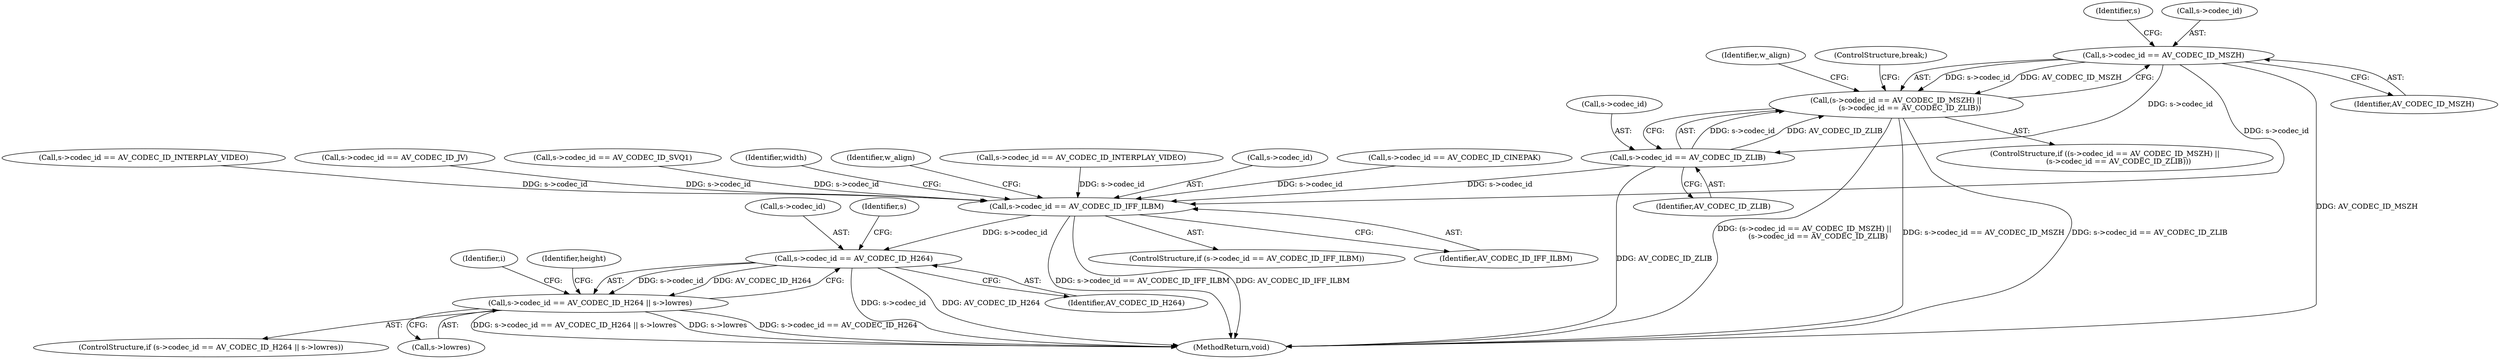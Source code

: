 digraph "0_FFmpeg_2080bc33717955a0e4268e738acf8c1eeddbf8cb@pointer" {
"1000340" [label="(Call,s->codec_id == AV_CODEC_ID_MSZH)"];
"1000339" [label="(Call,(s->codec_id == AV_CODEC_ID_MSZH) ||\n            (s->codec_id == AV_CODEC_ID_ZLIB))"];
"1000345" [label="(Call,s->codec_id == AV_CODEC_ID_ZLIB)"];
"1000376" [label="(Call,s->codec_id == AV_CODEC_ID_IFF_ILBM)"];
"1000403" [label="(Call,s->codec_id == AV_CODEC_ID_H264)"];
"1000402" [label="(Call,s->codec_id == AV_CODEC_ID_H264 || s->lowres)"];
"1000324" [label="(Call,s->codec_id == AV_CODEC_ID_INTERPLAY_VIDEO)"];
"1000437" [label="(MethodReturn,void)"];
"1000401" [label="(ControlStructure,if (s->codec_id == AV_CODEC_ID_H264 || s->lowres))"];
"1000340" [label="(Call,s->codec_id == AV_CODEC_ID_MSZH)"];
"1000347" [label="(Identifier,s)"];
"1000375" [label="(ControlStructure,if (s->codec_id == AV_CODEC_ID_IFF_ILBM))"];
"1000402" [label="(Call,s->codec_id == AV_CODEC_ID_H264 || s->lowres)"];
"1000425" [label="(Identifier,i)"];
"1000380" [label="(Identifier,AV_CODEC_ID_IFF_ILBM)"];
"1000319" [label="(Call,s->codec_id == AV_CODEC_ID_JV)"];
"1000407" [label="(Identifier,AV_CODEC_ID_H264)"];
"1000376" [label="(Call,s->codec_id == AV_CODEC_ID_IFF_ILBM)"];
"1000254" [label="(Call,s->codec_id == AV_CODEC_ID_SVQ1)"];
"1000346" [label="(Call,s->codec_id)"];
"1000408" [label="(Call,s->lowres)"];
"1000389" [label="(Identifier,width)"];
"1000345" [label="(Call,s->codec_id == AV_CODEC_ID_ZLIB)"];
"1000383" [label="(Identifier,w_align)"];
"1000349" [label="(Identifier,AV_CODEC_ID_ZLIB)"];
"1000282" [label="(Call,s->codec_id == AV_CODEC_ID_INTERPLAY_VIDEO)"];
"1000377" [label="(Call,s->codec_id)"];
"1000339" [label="(Call,(s->codec_id == AV_CODEC_ID_MSZH) ||\n            (s->codec_id == AV_CODEC_ID_ZLIB))"];
"1000352" [label="(Identifier,w_align)"];
"1000344" [label="(Identifier,AV_CODEC_ID_MSZH)"];
"1000360" [label="(Call,s->codec_id == AV_CODEC_ID_CINEPAK)"];
"1000403" [label="(Call,s->codec_id == AV_CODEC_ID_H264)"];
"1000414" [label="(Identifier,height)"];
"1000341" [label="(Call,s->codec_id)"];
"1000404" [label="(Call,s->codec_id)"];
"1000357" [label="(ControlStructure,break;)"];
"1000338" [label="(ControlStructure,if ((s->codec_id == AV_CODEC_ID_MSZH) ||\n            (s->codec_id == AV_CODEC_ID_ZLIB)))"];
"1000409" [label="(Identifier,s)"];
"1000340" -> "1000339"  [label="AST: "];
"1000340" -> "1000344"  [label="CFG: "];
"1000341" -> "1000340"  [label="AST: "];
"1000344" -> "1000340"  [label="AST: "];
"1000347" -> "1000340"  [label="CFG: "];
"1000339" -> "1000340"  [label="CFG: "];
"1000340" -> "1000437"  [label="DDG: AV_CODEC_ID_MSZH"];
"1000340" -> "1000339"  [label="DDG: s->codec_id"];
"1000340" -> "1000339"  [label="DDG: AV_CODEC_ID_MSZH"];
"1000340" -> "1000345"  [label="DDG: s->codec_id"];
"1000340" -> "1000376"  [label="DDG: s->codec_id"];
"1000339" -> "1000338"  [label="AST: "];
"1000339" -> "1000345"  [label="CFG: "];
"1000345" -> "1000339"  [label="AST: "];
"1000352" -> "1000339"  [label="CFG: "];
"1000357" -> "1000339"  [label="CFG: "];
"1000339" -> "1000437"  [label="DDG: (s->codec_id == AV_CODEC_ID_MSZH) ||\n            (s->codec_id == AV_CODEC_ID_ZLIB)"];
"1000339" -> "1000437"  [label="DDG: s->codec_id == AV_CODEC_ID_MSZH"];
"1000339" -> "1000437"  [label="DDG: s->codec_id == AV_CODEC_ID_ZLIB"];
"1000345" -> "1000339"  [label="DDG: s->codec_id"];
"1000345" -> "1000339"  [label="DDG: AV_CODEC_ID_ZLIB"];
"1000345" -> "1000349"  [label="CFG: "];
"1000346" -> "1000345"  [label="AST: "];
"1000349" -> "1000345"  [label="AST: "];
"1000345" -> "1000437"  [label="DDG: AV_CODEC_ID_ZLIB"];
"1000345" -> "1000376"  [label="DDG: s->codec_id"];
"1000376" -> "1000375"  [label="AST: "];
"1000376" -> "1000380"  [label="CFG: "];
"1000377" -> "1000376"  [label="AST: "];
"1000380" -> "1000376"  [label="AST: "];
"1000383" -> "1000376"  [label="CFG: "];
"1000389" -> "1000376"  [label="CFG: "];
"1000376" -> "1000437"  [label="DDG: s->codec_id == AV_CODEC_ID_IFF_ILBM"];
"1000376" -> "1000437"  [label="DDG: AV_CODEC_ID_IFF_ILBM"];
"1000360" -> "1000376"  [label="DDG: s->codec_id"];
"1000254" -> "1000376"  [label="DDG: s->codec_id"];
"1000324" -> "1000376"  [label="DDG: s->codec_id"];
"1000319" -> "1000376"  [label="DDG: s->codec_id"];
"1000282" -> "1000376"  [label="DDG: s->codec_id"];
"1000376" -> "1000403"  [label="DDG: s->codec_id"];
"1000403" -> "1000402"  [label="AST: "];
"1000403" -> "1000407"  [label="CFG: "];
"1000404" -> "1000403"  [label="AST: "];
"1000407" -> "1000403"  [label="AST: "];
"1000409" -> "1000403"  [label="CFG: "];
"1000402" -> "1000403"  [label="CFG: "];
"1000403" -> "1000437"  [label="DDG: s->codec_id"];
"1000403" -> "1000437"  [label="DDG: AV_CODEC_ID_H264"];
"1000403" -> "1000402"  [label="DDG: s->codec_id"];
"1000403" -> "1000402"  [label="DDG: AV_CODEC_ID_H264"];
"1000402" -> "1000401"  [label="AST: "];
"1000402" -> "1000408"  [label="CFG: "];
"1000408" -> "1000402"  [label="AST: "];
"1000414" -> "1000402"  [label="CFG: "];
"1000425" -> "1000402"  [label="CFG: "];
"1000402" -> "1000437"  [label="DDG: s->codec_id == AV_CODEC_ID_H264 || s->lowres"];
"1000402" -> "1000437"  [label="DDG: s->lowres"];
"1000402" -> "1000437"  [label="DDG: s->codec_id == AV_CODEC_ID_H264"];
}
